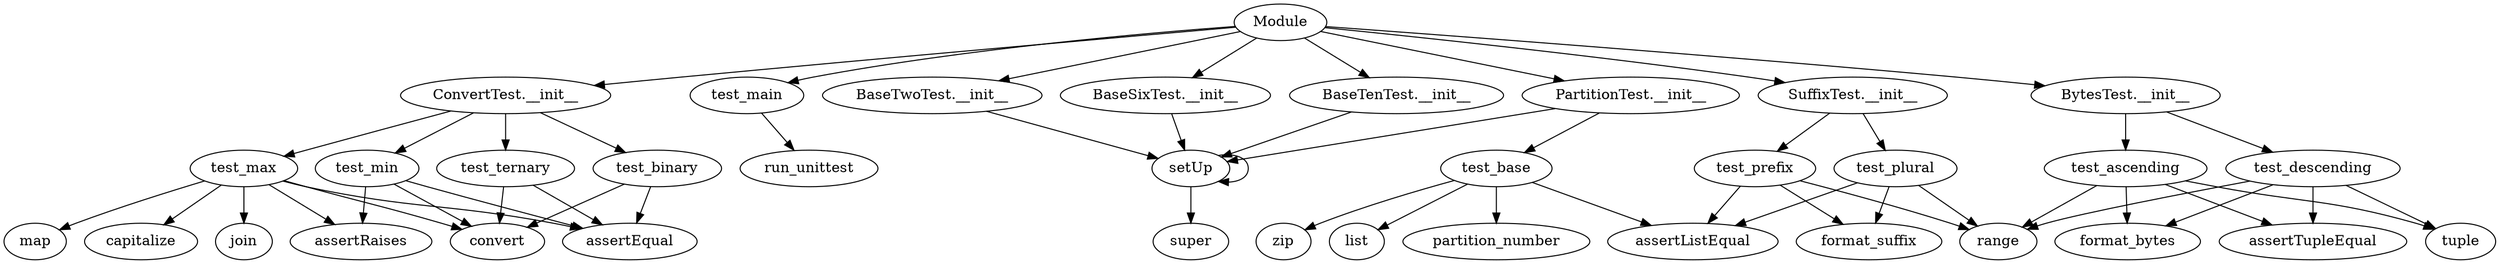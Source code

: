 digraph  {
test_min;
assertEqual;
convert;
assertRaises;
test_max;
map;
capitalize;
join;
test_ternary;
test_binary;
setUp;
test_base;
zip;
list;
partition_number;
assertListEqual;
super;
test_ascending;
tuple;
format_bytes;
range;
assertTupleEqual;
test_descending;
test_prefix;
format_suffix;
test_plural;
test_main;
run_unittest;
Module;
"ConvertTest.__init__";
"PartitionTest.__init__";
"BaseTwoTest.__init__";
"BaseSixTest.__init__";
"BaseTenTest.__init__";
"BytesTest.__init__";
"SuffixTest.__init__";
test_min -> assertEqual;
test_min -> convert;
test_min -> assertRaises;
test_max -> map;
test_max -> capitalize;
test_max -> assertEqual;
test_max -> convert;
test_max -> join;
test_max -> assertRaises;
test_ternary -> convert;
test_ternary -> assertEqual;
test_binary -> convert;
test_binary -> assertEqual;
setUp -> setUp;
setUp -> super;
test_base -> zip;
test_base -> list;
test_base -> partition_number;
test_base -> assertListEqual;
test_ascending -> tuple;
test_ascending -> format_bytes;
test_ascending -> range;
test_ascending -> assertTupleEqual;
test_descending -> tuple;
test_descending -> format_bytes;
test_descending -> range;
test_descending -> assertTupleEqual;
test_prefix -> format_suffix;
test_prefix -> range;
test_prefix -> assertListEqual;
test_plural -> format_suffix;
test_plural -> range;
test_plural -> assertListEqual;
test_main -> run_unittest;
Module -> "ConvertTest.__init__";
Module -> "PartitionTest.__init__";
Module -> "BaseTwoTest.__init__";
Module -> "BaseSixTest.__init__";
Module -> "BaseTenTest.__init__";
Module -> "BytesTest.__init__";
Module -> "SuffixTest.__init__";
Module -> test_main;
"ConvertTest.__init__" -> test_min;
"ConvertTest.__init__" -> test_max;
"ConvertTest.__init__" -> test_ternary;
"ConvertTest.__init__" -> test_binary;
"PartitionTest.__init__" -> setUp;
"PartitionTest.__init__" -> test_base;
"BaseTwoTest.__init__" -> setUp;
"BaseSixTest.__init__" -> setUp;
"BaseTenTest.__init__" -> setUp;
"BytesTest.__init__" -> test_ascending;
"BytesTest.__init__" -> test_descending;
"SuffixTest.__init__" -> test_prefix;
"SuffixTest.__init__" -> test_plural;
}
